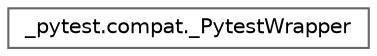 digraph "Graphical Class Hierarchy"
{
 // LATEX_PDF_SIZE
  bgcolor="transparent";
  edge [fontname=Helvetica,fontsize=10,labelfontname=Helvetica,labelfontsize=10];
  node [fontname=Helvetica,fontsize=10,shape=box,height=0.2,width=0.4];
  rankdir="LR";
  Node0 [id="Node000000",label="_pytest.compat._PytestWrapper",height=0.2,width=0.4,color="grey40", fillcolor="white", style="filled",URL="$class__pytest_1_1compat_1_1___pytest_wrapper.html",tooltip=" "];
}
